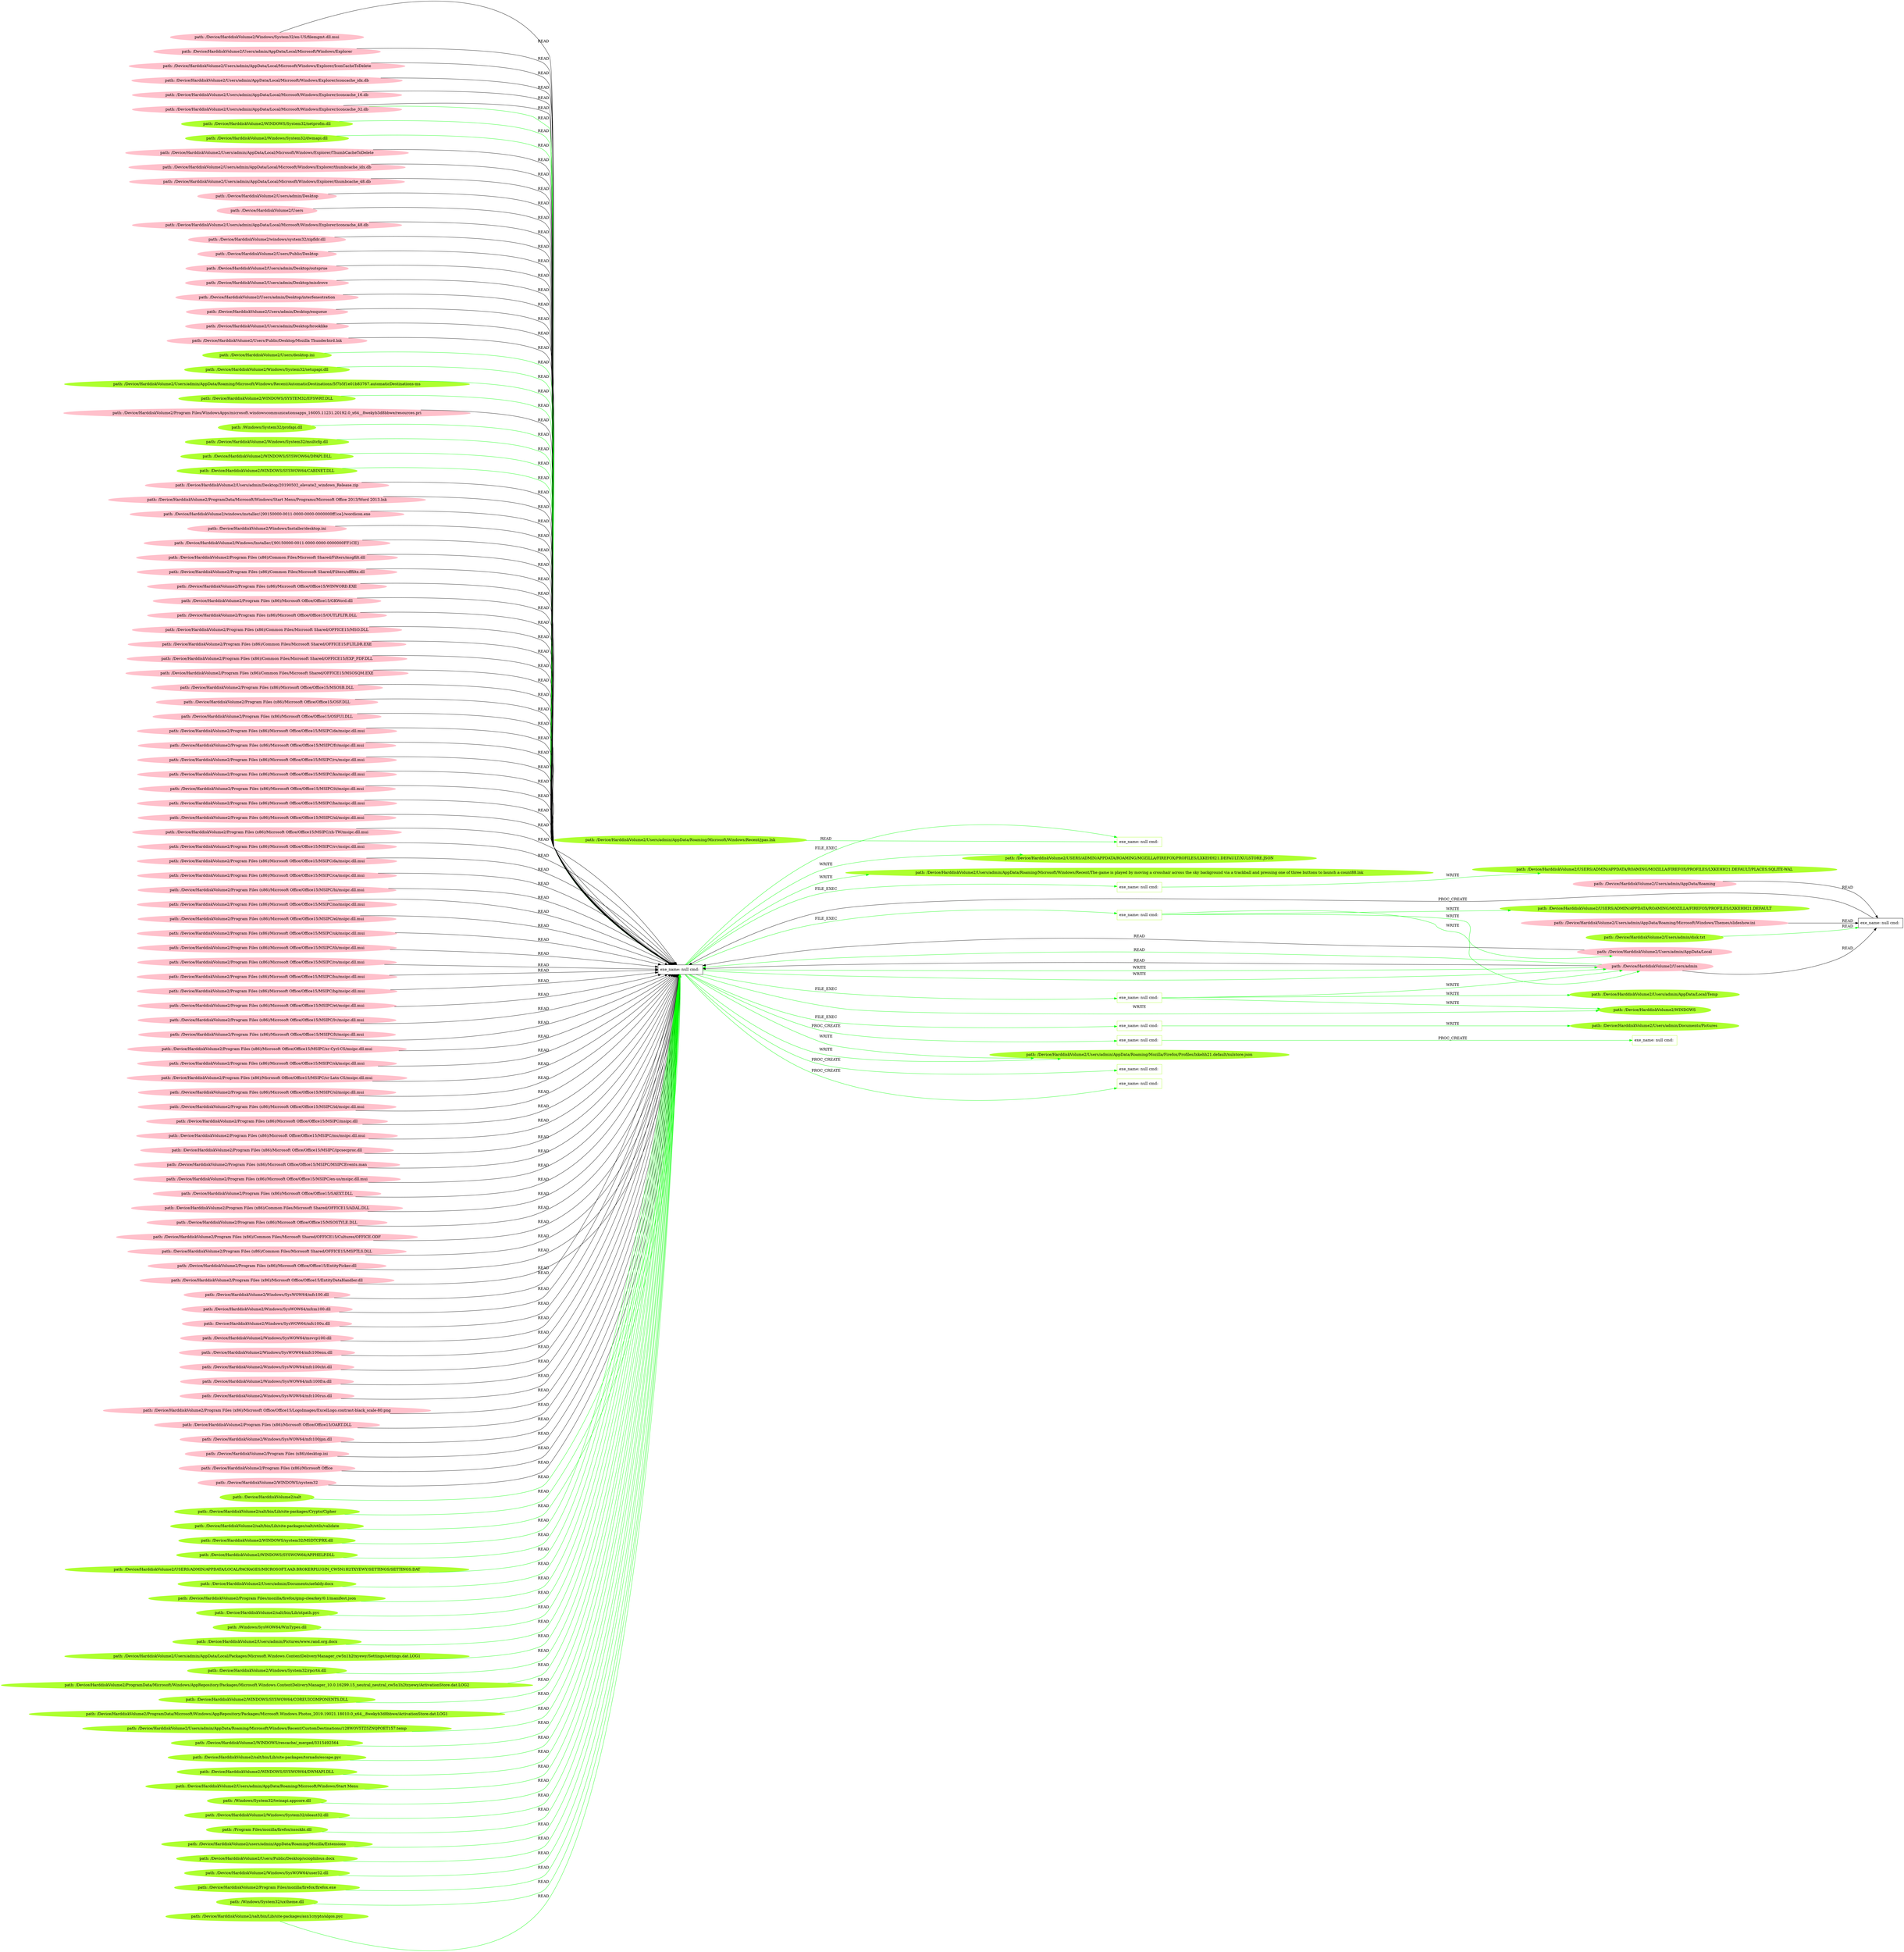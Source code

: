 digraph {
	rankdir=LR
	32 [label="exe_name: null cmd: " color=black shape=box style=solid]
	162 [label="exe_name: null cmd: " color=greenyellow shape=box style=solid]
	32 -> 162 [label=FILE_EXEC color=green]
	32 [label="exe_name: null cmd: " color=black shape=box style=solid]
	190 [label="exe_name: null cmd: " color=greenyellow shape=box style=solid]
	32 -> 190 [label=FILE_EXEC color=green]
	32 [label="exe_name: null cmd: " color=black shape=box style=solid]
	194 [label="exe_name: null cmd: " color=greenyellow shape=box style=solid]
	32 -> 194 [label=FILE_EXEC color=green]
	32 [label="exe_name: null cmd: " color=black shape=box style=solid]
	202 [label="exe_name: null cmd: " color=greenyellow shape=box style=solid]
	32 -> 202 [label=FILE_EXEC color=green]
	32 [label="exe_name: null cmd: " color=black shape=box style=solid]
	225 [label="exe_name: null cmd: " color=greenyellow shape=box style=solid]
	32 -> 225 [label=FILE_EXEC color=green]
	74 [label="path: /Device/HarddiskVolume2/Users/admin/AppData/Roaming" color=pink shape=oval style=filled]
	35 [label="exe_name: null cmd: " color=black shape=box style=solid]
	74 -> 35 [label=READ color=black]
	156 [label="path: /Device/HarddiskVolume2/Users/admin" color=pink shape=oval style=filled]
	35 [label="exe_name: null cmd: " color=black shape=box style=solid]
	156 -> 35 [label=READ color=black]
	88 [label="path: /Device/HarddiskVolume2/Users/admin/AppData/Roaming/Microsoft/Windows/Themes/slideshow.ini" color=pink shape=oval style=filled]
	35 [label="exe_name: null cmd: " color=black shape=box style=solid]
	88 -> 35 [label=READ color=black]
	35 [label="exe_name: null cmd: " color=black shape=box style=solid]
	32 [label="exe_name: null cmd: " color=black shape=box style=solid]
	35 -> 32 [label=PROC_CREATE color=black]
	80 [label="path: /Device/HarddiskVolume2/Windows/System32/en-US/filemgmt.dll.mui" color=pink shape=oval style=filled]
	32 [label="exe_name: null cmd: " color=black shape=box style=solid]
	80 -> 32 [label=READ color=black]
	36 [label="path: /Device/HarddiskVolume2/Users/admin/AppData/Local/Microsoft/Windows/Explorer" color=pink shape=oval style=filled]
	32 [label="exe_name: null cmd: " color=black shape=box style=solid]
	36 -> 32 [label=READ color=black]
	52 [label="path: /Device/HarddiskVolume2/Users/admin/AppData/Local" color=pink shape=oval style=filled]
	32 [label="exe_name: null cmd: " color=black shape=box style=solid]
	52 -> 32 [label=READ color=black]
	156 [label="path: /Device/HarddiskVolume2/Users/admin" color=pink shape=oval style=filled]
	32 [label="exe_name: null cmd: " color=black shape=box style=solid]
	156 -> 32 [label=READ color=black]
	156 [label="path: /Device/HarddiskVolume2/Users/admin" color=pink shape=oval style=filled]
	32 [label="exe_name: null cmd: " color=black shape=box style=solid]
	156 -> 32 [label=READ color=green]
	28 [label="path: /Device/HarddiskVolume2/Users/admin/AppData/Local/Microsoft/Windows/Explorer/IconCacheToDelete" color=pink shape=oval style=filled]
	32 [label="exe_name: null cmd: " color=black shape=box style=solid]
	28 -> 32 [label=READ color=black]
	87 [label="path: /Device/HarddiskVolume2/Users/admin/AppData/Local/Microsoft/Windows/Explorer/iconcache_idx.db" color=pink shape=oval style=filled]
	32 [label="exe_name: null cmd: " color=black shape=box style=solid]
	87 -> 32 [label=READ color=black]
	33 [label="path: /Device/HarddiskVolume2/Users/admin/AppData/Local/Microsoft/Windows/Explorer/iconcache_16.db" color=pink shape=oval style=filled]
	32 [label="exe_name: null cmd: " color=black shape=box style=solid]
	33 -> 32 [label=READ color=black]
	69 [label="path: /Device/HarddiskVolume2/Users/admin/AppData/Local/Microsoft/Windows/Explorer/iconcache_32.db" color=pink shape=oval style=filled]
	32 [label="exe_name: null cmd: " color=black shape=box style=solid]
	69 -> 32 [label=READ color=black]
	211 [label="path: /Device/HarddiskVolume2/WINDOWS/System32/netprofm.dll" color=greenyellow shape=oval style=filled]
	32 [label="exe_name: null cmd: " color=black shape=box style=solid]
	211 -> 32 [label=READ color=green]
	216 [label="path: /Device/HarddiskVolume2/Windows/System32/dwmapi.dll" color=greenyellow shape=oval style=filled]
	32 [label="exe_name: null cmd: " color=black shape=box style=solid]
	216 -> 32 [label=READ color=green]
	98 [label="path: /Device/HarddiskVolume2/Users/admin/AppData/Local/Microsoft/Windows/Explorer/ThumbCacheToDelete" color=pink shape=oval style=filled]
	32 [label="exe_name: null cmd: " color=black shape=box style=solid]
	98 -> 32 [label=READ color=black]
	77 [label="path: /Device/HarddiskVolume2/Users/admin/AppData/Local/Microsoft/Windows/Explorer/thumbcache_idx.db" color=pink shape=oval style=filled]
	32 [label="exe_name: null cmd: " color=black shape=box style=solid]
	77 -> 32 [label=READ color=black]
	116 [label="path: /Device/HarddiskVolume2/Users/admin/AppData/Local/Microsoft/Windows/Explorer/thumbcache_48.db" color=pink shape=oval style=filled]
	32 [label="exe_name: null cmd: " color=black shape=box style=solid]
	116 -> 32 [label=READ color=black]
	29 [label="path: /Device/HarddiskVolume2/Users/admin/Desktop" color=pink shape=oval style=filled]
	32 [label="exe_name: null cmd: " color=black shape=box style=solid]
	29 -> 32 [label=READ color=black]
	111 [label="path: /Device/HarddiskVolume2/Users" color=pink shape=oval style=filled]
	32 [label="exe_name: null cmd: " color=black shape=box style=solid]
	111 -> 32 [label=READ color=black]
	82 [label="path: /Device/HarddiskVolume2/Users/admin/AppData/Local/Microsoft/Windows/Explorer/iconcache_48.db" color=pink shape=oval style=filled]
	32 [label="exe_name: null cmd: " color=black shape=box style=solid]
	82 -> 32 [label=READ color=black]
	18 [label="path: /Device/HarddiskVolume2/windows/system32/zipfldr.dll" color=pink shape=oval style=filled]
	32 [label="exe_name: null cmd: " color=black shape=box style=solid]
	18 -> 32 [label=READ color=black]
	68 [label="path: /Device/HarddiskVolume2/Users/Public/Desktop" color=pink shape=oval style=filled]
	32 [label="exe_name: null cmd: " color=black shape=box style=solid]
	68 -> 32 [label=READ color=black]
	2 [label="path: /Device/HarddiskVolume2/Users/admin/Desktop/outsprue" color=pink shape=oval style=filled]
	32 [label="exe_name: null cmd: " color=black shape=box style=solid]
	2 -> 32 [label=READ color=black]
	62 [label="path: /Device/HarddiskVolume2/Users/admin/Desktop/misdrove" color=pink shape=oval style=filled]
	32 [label="exe_name: null cmd: " color=black shape=box style=solid]
	62 -> 32 [label=READ color=black]
	152 [label="path: /Device/HarddiskVolume2/Users/admin/Desktop/interfenestration" color=pink shape=oval style=filled]
	32 [label="exe_name: null cmd: " color=black shape=box style=solid]
	152 -> 32 [label=READ color=black]
	117 [label="path: /Device/HarddiskVolume2/Users/admin/Desktop/enqueue" color=pink shape=oval style=filled]
	32 [label="exe_name: null cmd: " color=black shape=box style=solid]
	117 -> 32 [label=READ color=black]
	25 [label="path: /Device/HarddiskVolume2/Users/admin/Desktop/brooklike" color=pink shape=oval style=filled]
	32 [label="exe_name: null cmd: " color=black shape=box style=solid]
	25 -> 32 [label=READ color=black]
	93 [label="path: /Device/HarddiskVolume2/Users/Public/Desktop/Mozilla Thunderbird.lnk" color=pink shape=oval style=filled]
	32 [label="exe_name: null cmd: " color=black shape=box style=solid]
	93 -> 32 [label=READ color=black]
	170 [label="path: /Device/HarddiskVolume2/Users/desktop.ini" color=greenyellow shape=oval style=filled]
	32 [label="exe_name: null cmd: " color=black shape=box style=solid]
	170 -> 32 [label=READ color=green]
	222 [label="path: /Device/HarddiskVolume2/Windows/System32/setupapi.dll" color=greenyellow shape=oval style=filled]
	32 [label="exe_name: null cmd: " color=black shape=box style=solid]
	222 -> 32 [label=READ color=green]
	160 [label="exe_name: null cmd: " color=greenyellow shape=box style=solid]
	161 [label="exe_name: null cmd: " color=greenyellow shape=box style=solid]
	160 -> 161 [label=PROC_CREATE color=green]
	32 [label="exe_name: null cmd: " color=black shape=box style=solid]
	160 [label="exe_name: null cmd: " color=greenyellow shape=box style=solid]
	32 -> 160 [label=PROC_CREATE color=green]
	220 [label="path: /Device/HarddiskVolume2/Users/admin/AppData/Roaming/Microsoft/Windows/Recent/AutomaticDestinations/5f7b5f1e01b83767.automaticDestinations-ms" color=greenyellow shape=oval style=filled]
	32 [label="exe_name: null cmd: " color=black shape=box style=solid]
	220 -> 32 [label=READ color=green]
	165 [label="path: /Device/HarddiskVolume2/WINDOWS/SYSTEM32/EFSWRT.DLL" color=greenyellow shape=oval style=filled]
	32 [label="exe_name: null cmd: " color=black shape=box style=solid]
	165 -> 32 [label=READ color=green]
	131 [label="path: /Device/HarddiskVolume2/Program Files/WindowsApps/microsoft.windowscommunicationsapps_16005.11231.20192.0_x64__8wekyb3d8bbwe/resources.pri" color=pink shape=oval style=filled]
	32 [label="exe_name: null cmd: " color=black shape=box style=solid]
	131 -> 32 [label=READ color=black]
	199 [label="path: /Windows/System32/profapi.dll" color=greenyellow shape=oval style=filled]
	32 [label="exe_name: null cmd: " color=black shape=box style=solid]
	199 -> 32 [label=READ color=green]
	180 [label="path: /Device/HarddiskVolume2/Windows/System32/msiltcfg.dll" color=greenyellow shape=oval style=filled]
	32 [label="exe_name: null cmd: " color=black shape=box style=solid]
	180 -> 32 [label=READ color=green]
	168 [label="path: /Device/HarddiskVolume2/WINDOWS/SYSWOW64/DPAPI.DLL" color=greenyellow shape=oval style=filled]
	32 [label="exe_name: null cmd: " color=black shape=box style=solid]
	168 -> 32 [label=READ color=green]
	172 [label="path: /Device/HarddiskVolume2/WINDOWS/SYSWOW64/CABINET.DLL" color=greenyellow shape=oval style=filled]
	32 [label="exe_name: null cmd: " color=black shape=box style=solid]
	172 -> 32 [label=READ color=green]
	39 [label="path: /Device/HarddiskVolume2/Users/admin/Desktop/20190502_elevate2_windows_Release.zip" color=pink shape=oval style=filled]
	32 [label="exe_name: null cmd: " color=black shape=box style=solid]
	39 -> 32 [label=READ color=black]
	90 [label="path: /Device/HarddiskVolume2/ProgramData/Microsoft/Windows/Start Menu/Programs/Microsoft Office 2013/Word 2013.lnk" color=pink shape=oval style=filled]
	32 [label="exe_name: null cmd: " color=black shape=box style=solid]
	90 -> 32 [label=READ color=black]
	78 [label="path: /Device/HarddiskVolume2/windows/installer/{90150000-0011-0000-0000-0000000ff1ce}/wordicon.exe" color=pink shape=oval style=filled]
	32 [label="exe_name: null cmd: " color=black shape=box style=solid]
	78 -> 32 [label=READ color=black]
	114 [label="path: /Device/HarddiskVolume2/Windows/Installer/desktop.ini" color=pink shape=oval style=filled]
	32 [label="exe_name: null cmd: " color=black shape=box style=solid]
	114 -> 32 [label=READ color=black]
	92 [label="path: /Device/HarddiskVolume2/Windows/Installer/{90150000-0011-0000-0000-0000000FF1CE}" color=pink shape=oval style=filled]
	32 [label="exe_name: null cmd: " color=black shape=box style=solid]
	92 -> 32 [label=READ color=black]
	13 [label="path: /Device/HarddiskVolume2/Program Files (x86)/Common Files/Microsoft Shared/Filters/msgfilt.dll" color=pink shape=oval style=filled]
	32 [label="exe_name: null cmd: " color=black shape=box style=solid]
	13 -> 32 [label=READ color=black]
	50 [label="path: /Device/HarddiskVolume2/Program Files (x86)/Common Files/Microsoft Shared/Filters/offfiltx.dll" color=pink shape=oval style=filled]
	32 [label="exe_name: null cmd: " color=black shape=box style=solid]
	50 -> 32 [label=READ color=black]
	101 [label="path: /Device/HarddiskVolume2/Program Files (x86)/Microsoft Office/Office15/WINWORD.EXE" color=pink shape=oval style=filled]
	32 [label="exe_name: null cmd: " color=black shape=box style=solid]
	101 -> 32 [label=READ color=black]
	126 [label="path: /Device/HarddiskVolume2/Program Files (x86)/Microsoft Office/Office15/GKWord.dll" color=pink shape=oval style=filled]
	32 [label="exe_name: null cmd: " color=black shape=box style=solid]
	126 -> 32 [label=READ color=black]
	6 [label="path: /Device/HarddiskVolume2/Program Files (x86)/Microsoft Office/Office15/OUTLFLTR.DLL" color=pink shape=oval style=filled]
	32 [label="exe_name: null cmd: " color=black shape=box style=solid]
	6 -> 32 [label=READ color=black]
	59 [label="path: /Device/HarddiskVolume2/Program Files (x86)/Common Files/Microsoft Shared/OFFICE15/MSO.DLL" color=pink shape=oval style=filled]
	32 [label="exe_name: null cmd: " color=black shape=box style=solid]
	59 -> 32 [label=READ color=black]
	97 [label="path: /Device/HarddiskVolume2/Program Files (x86)/Common Files/Microsoft Shared/OFFICE15/FLTLDR.EXE" color=pink shape=oval style=filled]
	32 [label="exe_name: null cmd: " color=black shape=box style=solid]
	97 -> 32 [label=READ color=black]
	42 [label="path: /Device/HarddiskVolume2/Program Files (x86)/Common Files/Microsoft Shared/OFFICE15/EXP_PDF.DLL" color=pink shape=oval style=filled]
	32 [label="exe_name: null cmd: " color=black shape=box style=solid]
	42 -> 32 [label=READ color=black]
	139 [label="path: /Device/HarddiskVolume2/Program Files (x86)/Common Files/Microsoft Shared/OFFICE15/MSOSQM.EXE" color=pink shape=oval style=filled]
	32 [label="exe_name: null cmd: " color=black shape=box style=solid]
	139 -> 32 [label=READ color=black]
	150 [label="path: /Device/HarddiskVolume2/Program Files (x86)/Microsoft Office/Office15/MSOSB.DLL" color=pink shape=oval style=filled]
	32 [label="exe_name: null cmd: " color=black shape=box style=solid]
	150 -> 32 [label=READ color=black]
	60 [label="path: /Device/HarddiskVolume2/Program Files (x86)/Microsoft Office/Office15/OSF.DLL" color=pink shape=oval style=filled]
	32 [label="exe_name: null cmd: " color=black shape=box style=solid]
	60 -> 32 [label=READ color=black]
	3 [label="path: /Device/HarddiskVolume2/Program Files (x86)/Microsoft Office/Office15/OSFUI.DLL" color=pink shape=oval style=filled]
	32 [label="exe_name: null cmd: " color=black shape=box style=solid]
	3 -> 32 [label=READ color=black]
	85 [label="path: /Device/HarddiskVolume2/Program Files (x86)/Microsoft Office/Office15/MSIPC/de/msipc.dll.mui" color=pink shape=oval style=filled]
	32 [label="exe_name: null cmd: " color=black shape=box style=solid]
	85 -> 32 [label=READ color=black]
	16 [label="path: /Device/HarddiskVolume2/Program Files (x86)/Microsoft Office/Office15/MSIPC/fr/msipc.dll.mui" color=pink shape=oval style=filled]
	32 [label="exe_name: null cmd: " color=black shape=box style=solid]
	16 -> 32 [label=READ color=black]
	34 [label="path: /Device/HarddiskVolume2/Program Files (x86)/Microsoft Office/Office15/MSIPC/ru/msipc.dll.mui" color=pink shape=oval style=filled]
	32 [label="exe_name: null cmd: " color=black shape=box style=solid]
	34 -> 32 [label=READ color=black]
	45 [label="path: /Device/HarddiskVolume2/Program Files (x86)/Microsoft Office/Office15/MSIPC/ko/msipc.dll.mui" color=pink shape=oval style=filled]
	32 [label="exe_name: null cmd: " color=black shape=box style=solid]
	45 -> 32 [label=READ color=black]
	67 [label="path: /Device/HarddiskVolume2/Program Files (x86)/Microsoft Office/Office15/MSIPC/it/msipc.dll.mui" color=pink shape=oval style=filled]
	32 [label="exe_name: null cmd: " color=black shape=box style=solid]
	67 -> 32 [label=READ color=black]
	26 [label="path: /Device/HarddiskVolume2/Program Files (x86)/Microsoft Office/Office15/MSIPC/he/msipc.dll.mui" color=pink shape=oval style=filled]
	32 [label="exe_name: null cmd: " color=black shape=box style=solid]
	26 -> 32 [label=READ color=black]
	138 [label="path: /Device/HarddiskVolume2/Program Files (x86)/Microsoft Office/Office15/MSIPC/nl/msipc.dll.mui" color=pink shape=oval style=filled]
	32 [label="exe_name: null cmd: " color=black shape=box style=solid]
	138 -> 32 [label=READ color=black]
	30 [label="path: /Device/HarddiskVolume2/Program Files (x86)/Microsoft Office/Office15/MSIPC/zh-TW/msipc.dll.mui" color=pink shape=oval style=filled]
	32 [label="exe_name: null cmd: " color=black shape=box style=solid]
	30 -> 32 [label=READ color=black]
	115 [label="path: /Device/HarddiskVolume2/Program Files (x86)/Microsoft Office/Office15/MSIPC/sv/msipc.dll.mui" color=pink shape=oval style=filled]
	32 [label="exe_name: null cmd: " color=black shape=box style=solid]
	115 -> 32 [label=READ color=black]
	137 [label="path: /Device/HarddiskVolume2/Program Files (x86)/Microsoft Office/Office15/MSIPC/da/msipc.dll.mui" color=pink shape=oval style=filled]
	32 [label="exe_name: null cmd: " color=black shape=box style=solid]
	137 -> 32 [label=READ color=black]
	147 [label="path: /Device/HarddiskVolume2/Program Files (x86)/Microsoft Office/Office15/MSIPC/ca/msipc.dll.mui" color=pink shape=oval style=filled]
	32 [label="exe_name: null cmd: " color=black shape=box style=solid]
	147 -> 32 [label=READ color=black]
	134 [label="path: /Device/HarddiskVolume2/Program Files (x86)/Microsoft Office/Office15/MSIPC/hi/msipc.dll.mui" color=pink shape=oval style=filled]
	32 [label="exe_name: null cmd: " color=black shape=box style=solid]
	134 -> 32 [label=READ color=black]
	81 [label="path: /Device/HarddiskVolume2/Program Files (x86)/Microsoft Office/Office15/MSIPC/no/msipc.dll.mui" color=pink shape=oval style=filled]
	32 [label="exe_name: null cmd: " color=black shape=box style=solid]
	81 -> 32 [label=READ color=black]
	19 [label="path: /Device/HarddiskVolume2/Program Files (x86)/Microsoft Office/Office15/MSIPC/el/msipc.dll.mui" color=pink shape=oval style=filled]
	32 [label="exe_name: null cmd: " color=black shape=box style=solid]
	19 -> 32 [label=READ color=black]
	7 [label="path: /Device/HarddiskVolume2/Program Files (x86)/Microsoft Office/Office15/MSIPC/uk/msipc.dll.mui" color=pink shape=oval style=filled]
	32 [label="exe_name: null cmd: " color=black shape=box style=solid]
	7 -> 32 [label=READ color=black]
	23 [label="path: /Device/HarddiskVolume2/Program Files (x86)/Microsoft Office/Office15/MSIPC/th/msipc.dll.mui" color=pink shape=oval style=filled]
	32 [label="exe_name: null cmd: " color=black shape=box style=solid]
	23 -> 32 [label=READ color=black]
	24 [label="path: /Device/HarddiskVolume2/Program Files (x86)/Microsoft Office/Office15/MSIPC/ro/msipc.dll.mui" color=pink shape=oval style=filled]
	32 [label="exe_name: null cmd: " color=black shape=box style=solid]
	24 -> 32 [label=READ color=black]
	55 [label="path: /Device/HarddiskVolume2/Program Files (x86)/Microsoft Office/Office15/MSIPC/hu/msipc.dll.mui" color=pink shape=oval style=filled]
	32 [label="exe_name: null cmd: " color=black shape=box style=solid]
	55 -> 32 [label=READ color=black]
	57 [label="path: /Device/HarddiskVolume2/Program Files (x86)/Microsoft Office/Office15/MSIPC/bg/msipc.dll.mui" color=pink shape=oval style=filled]
	32 [label="exe_name: null cmd: " color=black shape=box style=solid]
	57 -> 32 [label=READ color=black]
	105 [label="path: /Device/HarddiskVolume2/Program Files (x86)/Microsoft Office/Office15/MSIPC/et/msipc.dll.mui" color=pink shape=oval style=filled]
	32 [label="exe_name: null cmd: " color=black shape=box style=solid]
	105 -> 32 [label=READ color=black]
	154 [label="path: /Device/HarddiskVolume2/Program Files (x86)/Microsoft Office/Office15/MSIPC/lv/msipc.dll.mui" color=pink shape=oval style=filled]
	32 [label="exe_name: null cmd: " color=black shape=box style=solid]
	154 -> 32 [label=READ color=black]
	61 [label="path: /Device/HarddiskVolume2/Program Files (x86)/Microsoft Office/Office15/MSIPC/lt/msipc.dll.mui" color=pink shape=oval style=filled]
	32 [label="exe_name: null cmd: " color=black shape=box style=solid]
	61 -> 32 [label=READ color=black]
	146 [label="path: /Device/HarddiskVolume2/Program Files (x86)/Microsoft Office/Office15/MSIPC/sr-Cyrl-CS/msipc.dll.mui" color=pink shape=oval style=filled]
	32 [label="exe_name: null cmd: " color=black shape=box style=solid]
	146 -> 32 [label=READ color=black]
	14 [label="path: /Device/HarddiskVolume2/Program Files (x86)/Microsoft Office/Office15/MSIPC/sk/msipc.dll.mui" color=pink shape=oval style=filled]
	32 [label="exe_name: null cmd: " color=black shape=box style=solid]
	14 -> 32 [label=READ color=black]
	5 [label="path: /Device/HarddiskVolume2/Program Files (x86)/Microsoft Office/Office15/MSIPC/sr-Latn-CS/msipc.dll.mui" color=pink shape=oval style=filled]
	32 [label="exe_name: null cmd: " color=black shape=box style=solid]
	5 -> 32 [label=READ color=black]
	8 [label="path: /Device/HarddiskVolume2/Program Files (x86)/Microsoft Office/Office15/MSIPC/sl/msipc.dll.mui" color=pink shape=oval style=filled]
	32 [label="exe_name: null cmd: " color=black shape=box style=solid]
	8 -> 32 [label=READ color=black]
	130 [label="path: /Device/HarddiskVolume2/Program Files (x86)/Microsoft Office/Office15/MSIPC/id/msipc.dll.mui" color=pink shape=oval style=filled]
	32 [label="exe_name: null cmd: " color=black shape=box style=solid]
	130 -> 32 [label=READ color=black]
	112 [label="path: /Device/HarddiskVolume2/Program Files (x86)/Microsoft Office/Office15/MSIPC/msipc.dll" color=pink shape=oval style=filled]
	32 [label="exe_name: null cmd: " color=black shape=box style=solid]
	112 -> 32 [label=READ color=black]
	142 [label="path: /Device/HarddiskVolume2/Program Files (x86)/Microsoft Office/Office15/MSIPC/ms/msipc.dll.mui" color=pink shape=oval style=filled]
	32 [label="exe_name: null cmd: " color=black shape=box style=solid]
	142 -> 32 [label=READ color=black]
	151 [label="path: /Device/HarddiskVolume2/Program Files (x86)/Microsoft Office/Office15/MSIPC/ipcsecproc.dll" color=pink shape=oval style=filled]
	32 [label="exe_name: null cmd: " color=black shape=box style=solid]
	151 -> 32 [label=READ color=black]
	91 [label="path: /Device/HarddiskVolume2/Program Files (x86)/Microsoft Office/Office15/MSIPC/MSIPCEvents.man" color=pink shape=oval style=filled]
	32 [label="exe_name: null cmd: " color=black shape=box style=solid]
	91 -> 32 [label=READ color=black]
	133 [label="path: /Device/HarddiskVolume2/Program Files (x86)/Microsoft Office/Office15/MSIPC/en-us/msipc.dll.mui" color=pink shape=oval style=filled]
	32 [label="exe_name: null cmd: " color=black shape=box style=solid]
	133 -> 32 [label=READ color=black]
	17 [label="path: /Device/HarddiskVolume2/Program Files (x86)/Microsoft Office/Office15/SAEXT.DLL" color=pink shape=oval style=filled]
	32 [label="exe_name: null cmd: " color=black shape=box style=solid]
	17 -> 32 [label=READ color=black]
	129 [label="path: /Device/HarddiskVolume2/Program Files (x86)/Common Files/Microsoft Shared/OFFICE15/ADAL.DLL" color=pink shape=oval style=filled]
	32 [label="exe_name: null cmd: " color=black shape=box style=solid]
	129 -> 32 [label=READ color=black]
	41 [label="path: /Device/HarddiskVolume2/Program Files (x86)/Microsoft Office/Office15/MSOSTYLE.DLL" color=pink shape=oval style=filled]
	32 [label="exe_name: null cmd: " color=black shape=box style=solid]
	41 -> 32 [label=READ color=black]
	132 [label="path: /Device/HarddiskVolume2/Program Files (x86)/Common Files/Microsoft Shared/OFFICE15/Cultures/OFFICE.ODF" color=pink shape=oval style=filled]
	32 [label="exe_name: null cmd: " color=black shape=box style=solid]
	132 -> 32 [label=READ color=black]
	145 [label="path: /Device/HarddiskVolume2/Program Files (x86)/Common Files/Microsoft Shared/OFFICE15/MSPTLS.DLL" color=pink shape=oval style=filled]
	32 [label="exe_name: null cmd: " color=black shape=box style=solid]
	145 -> 32 [label=READ color=black]
	99 [label="path: /Device/HarddiskVolume2/Program Files (x86)/Microsoft Office/Office15/EntityPicker.dll" color=pink shape=oval style=filled]
	32 [label="exe_name: null cmd: " color=black shape=box style=solid]
	99 -> 32 [label=READ color=black]
	143 [label="path: /Device/HarddiskVolume2/Program Files (x86)/Microsoft Office/Office15/EntityDataHandler.dll" color=pink shape=oval style=filled]
	32 [label="exe_name: null cmd: " color=black shape=box style=solid]
	143 -> 32 [label=READ color=black]
	12 [label="path: /Device/HarddiskVolume2/Windows/SysWOW64/mfc100.dll" color=pink shape=oval style=filled]
	32 [label="exe_name: null cmd: " color=black shape=box style=solid]
	12 -> 32 [label=READ color=black]
	148 [label="path: /Device/HarddiskVolume2/Windows/SysWOW64/mfcm100.dll" color=pink shape=oval style=filled]
	32 [label="exe_name: null cmd: " color=black shape=box style=solid]
	148 -> 32 [label=READ color=black]
	49 [label="path: /Device/HarddiskVolume2/Windows/SysWOW64/mfc100u.dll" color=pink shape=oval style=filled]
	32 [label="exe_name: null cmd: " color=black shape=box style=solid]
	49 -> 32 [label=READ color=black]
	71 [label="path: /Device/HarddiskVolume2/Windows/SysWOW64/msvcp100.dll" color=pink shape=oval style=filled]
	32 [label="exe_name: null cmd: " color=black shape=box style=solid]
	71 -> 32 [label=READ color=black]
	10 [label="path: /Device/HarddiskVolume2/Windows/SysWOW64/mfc100enu.dll" color=pink shape=oval style=filled]
	32 [label="exe_name: null cmd: " color=black shape=box style=solid]
	10 -> 32 [label=READ color=black]
	63 [label="path: /Device/HarddiskVolume2/Windows/SysWOW64/mfc100cht.dll" color=pink shape=oval style=filled]
	32 [label="exe_name: null cmd: " color=black shape=box style=solid]
	63 -> 32 [label=READ color=black]
	37 [label="path: /Device/HarddiskVolume2/Windows/SysWOW64/mfc100fra.dll" color=pink shape=oval style=filled]
	32 [label="exe_name: null cmd: " color=black shape=box style=solid]
	37 -> 32 [label=READ color=black]
	21 [label="path: /Device/HarddiskVolume2/Windows/SysWOW64/mfc100rus.dll" color=pink shape=oval style=filled]
	32 [label="exe_name: null cmd: " color=black shape=box style=solid]
	21 -> 32 [label=READ color=black]
	48 [label="path: /Device/HarddiskVolume2/Program Files (x86)/Microsoft Office/Office15/LogoImages/ExcelLogo.contrast-black_scale-80.png" color=pink shape=oval style=filled]
	32 [label="exe_name: null cmd: " color=black shape=box style=solid]
	48 -> 32 [label=READ color=black]
	155 [label="path: /Device/HarddiskVolume2/Program Files (x86)/Microsoft Office/Office15/OART.DLL" color=pink shape=oval style=filled]
	32 [label="exe_name: null cmd: " color=black shape=box style=solid]
	155 -> 32 [label=READ color=black]
	102 [label="path: /Device/HarddiskVolume2/Windows/SysWOW64/mfc100jpn.dll" color=pink shape=oval style=filled]
	32 [label="exe_name: null cmd: " color=black shape=box style=solid]
	102 -> 32 [label=READ color=black]
	84 [label="path: /Device/HarddiskVolume2/Program Files (x86)/desktop.ini" color=pink shape=oval style=filled]
	32 [label="exe_name: null cmd: " color=black shape=box style=solid]
	84 -> 32 [label=READ color=black]
	64 [label="path: /Device/HarddiskVolume2/Program Files (x86)/Microsoft Office" color=pink shape=oval style=filled]
	32 [label="exe_name: null cmd: " color=black shape=box style=solid]
	64 -> 32 [label=READ color=black]
	4 [label="path: /Device/HarddiskVolume2/WINDOWS/system32" color=pink shape=oval style=filled]
	32 [label="exe_name: null cmd: " color=black shape=box style=solid]
	4 -> 32 [label=READ color=black]
	223 [label="path: /Device/HarddiskVolume2/salt" color=greenyellow shape=oval style=filled]
	32 [label="exe_name: null cmd: " color=black shape=box style=solid]
	223 -> 32 [label=READ color=green]
	178 [label="path: /Device/HarddiskVolume2/salt/bin/Lib/site-packages/Crypto/Cipher" color=greenyellow shape=oval style=filled]
	32 [label="exe_name: null cmd: " color=black shape=box style=solid]
	178 -> 32 [label=READ color=green]
	198 [label="path: /Device/HarddiskVolume2/salt/bin/Lib/site-packages/salt/utils/validate" color=greenyellow shape=oval style=filled]
	32 [label="exe_name: null cmd: " color=black shape=box style=solid]
	198 -> 32 [label=READ color=green]
	69 [label="path: /Device/HarddiskVolume2/Users/admin/AppData/Local/Microsoft/Windows/Explorer/iconcache_32.db" color=pink shape=oval style=filled]
	32 [label="exe_name: null cmd: " color=black shape=box style=solid]
	69 -> 32 [label=READ color=green]
	164 [label="path: /Device/HarddiskVolume2/WINDOWS/system32/MSDTCPRX.dll" color=greenyellow shape=oval style=filled]
	32 [label="exe_name: null cmd: " color=black shape=box style=solid]
	164 -> 32 [label=READ color=green]
	188 [label="path: /Device/HarddiskVolume2/WINDOWS/SYSWOW64/APPHELP.DLL" color=greenyellow shape=oval style=filled]
	32 [label="exe_name: null cmd: " color=black shape=box style=solid]
	188 -> 32 [label=READ color=green]
	215 [label="path: /Device/HarddiskVolume2/USERS/ADMIN/APPDATA/LOCAL/PACKAGES/MICROSOFT.AAD.BROKERPLUGIN_CW5N1H2TXYEWY/SETTINGS/SETTINGS.DAT" color=greenyellow shape=oval style=filled]
	32 [label="exe_name: null cmd: " color=black shape=box style=solid]
	215 -> 32 [label=READ color=green]
	32 [label="exe_name: null cmd: " color=black shape=box style=solid]
	156 [label="path: /Device/HarddiskVolume2/Users/admin" color=pink shape=oval style=filled]
	32 -> 156 [label=WRITE color=green]
	205 [label="path: /Device/HarddiskVolume2/Users/admin/Documents/aefaldy.docx" color=greenyellow shape=oval style=filled]
	32 [label="exe_name: null cmd: " color=black shape=box style=solid]
	205 -> 32 [label=READ color=green]
	174 [label="path: /Device/HarddiskVolume2/Program Files/mozilla/firefox/gmp-clearkey/0.1/manifest.json" color=greenyellow shape=oval style=filled]
	32 [label="exe_name: null cmd: " color=black shape=box style=solid]
	174 -> 32 [label=READ color=green]
	32 [label="exe_name: null cmd: " color=black shape=box style=solid]
	179 [label="path: /Device/HarddiskVolume2/Users/admin/AppData/Roaming/Mozilla/Firefox/Profiles/lxkehh21.default/xulstore.json" color=greenyellow shape=oval style=filled]
	32 -> 179 [label=WRITE color=green]
	182 [label="path: /Device/HarddiskVolume2/salt/bin/Lib/ntpath.pyc" color=greenyellow shape=oval style=filled]
	32 [label="exe_name: null cmd: " color=black shape=box style=solid]
	182 -> 32 [label=READ color=green]
	159 [label="path: /Device/HarddiskVolume2/Users/admin/disk.txt" color=greenyellow shape=oval style=filled]
	35 [label="exe_name: null cmd: " color=black shape=box style=solid]
	159 -> 35 [label=READ color=green]
	221 [label="path: /Windows/SysWOW64/WinTypes.dll" color=greenyellow shape=oval style=filled]
	32 [label="exe_name: null cmd: " color=black shape=box style=solid]
	221 -> 32 [label=READ color=green]
	200 [label="path: /Device/HarddiskVolume2/Users/admin/Pictures/www.rand.org.docx" color=greenyellow shape=oval style=filled]
	32 [label="exe_name: null cmd: " color=black shape=box style=solid]
	200 -> 32 [label=READ color=green]
	177 [label="path: /Device/HarddiskVolume2/Users/admin/AppData/Local/Packages/Microsoft.Windows.ContentDeliveryManager_cw5n1h2txyewy/Settings/settings.dat.LOG1" color=greenyellow shape=oval style=filled]
	32 [label="exe_name: null cmd: " color=black shape=box style=solid]
	177 -> 32 [label=READ color=green]
	218 [label="path: /Device/HarddiskVolume2/Windows/System32/rpcrt4.dll" color=greenyellow shape=oval style=filled]
	32 [label="exe_name: null cmd: " color=black shape=box style=solid]
	218 -> 32 [label=READ color=green]
	167 [label="path: /Device/HarddiskVolume2/ProgramData/Microsoft/Windows/AppRepository/Packages/Microsoft.Windows.ContentDeliveryManager_10.0.16299.15_neutral_neutral_cw5n1h2txyewy/ActivationStore.dat.LOG2" color=greenyellow shape=oval style=filled]
	32 [label="exe_name: null cmd: " color=black shape=box style=solid]
	167 -> 32 [label=READ color=green]
	224 [label="path: /Device/HarddiskVolume2/WINDOWS/SYSWOW64/COREUICOMPONENTS.DLL" color=greenyellow shape=oval style=filled]
	32 [label="exe_name: null cmd: " color=black shape=box style=solid]
	224 -> 32 [label=READ color=green]
	203 [label="path: /Device/HarddiskVolume2/Users/admin/AppData/Roaming/Microsoft/Windows/Recent/jpas.lnk" color=greenyellow shape=oval style=filled]
	202 [label="exe_name: null cmd: " color=greenyellow shape=box style=solid]
	203 -> 202 [label=READ color=green]
	190 [label="exe_name: null cmd: " color=greenyellow shape=box style=solid]
	156 [label="path: /Device/HarddiskVolume2/Users/admin" color=pink shape=oval style=filled]
	190 -> 156 [label=WRITE color=green]
	190 [label="exe_name: null cmd: " color=greenyellow shape=box style=solid]
	191 [label="path: /Device/HarddiskVolume2/WINDOWS" color=greenyellow shape=oval style=filled]
	190 -> 191 [label=WRITE color=green]
	190 [label="exe_name: null cmd: " color=greenyellow shape=box style=solid]
	192 [label="path: /Device/HarddiskVolume2/Users/admin/AppData/Local/Temp" color=greenyellow shape=oval style=filled]
	190 -> 192 [label=WRITE color=green]
	209 [label="path: /Device/HarddiskVolume2/ProgramData/Microsoft/Windows/AppRepository/Packages/Microsoft.Windows.Photos_2019.19021.18010.0_x64__8wekyb3d8bbwe/ActivationStore.dat.LOG1" color=greenyellow shape=oval style=filled]
	32 [label="exe_name: null cmd: " color=black shape=box style=solid]
	209 -> 32 [label=READ color=green]
	176 [label="path: /Device/HarddiskVolume2/Users/admin/AppData/Roaming/Microsoft/Windows/Recent/CustomDestinations/128WOV5TZ5ZNQPOET157.temp" color=greenyellow shape=oval style=filled]
	32 [label="exe_name: null cmd: " color=black shape=box style=solid]
	176 -> 32 [label=READ color=green]
	207 [label="path: /Device/HarddiskVolume2/WINDOWS/rescache/_merged/3315492564" color=greenyellow shape=oval style=filled]
	32 [label="exe_name: null cmd: " color=black shape=box style=solid]
	207 -> 32 [label=READ color=green]
	184 [label="path: /Device/HarddiskVolume2/salt/bin/Lib/site-packages/tornado/escape.pyc" color=greenyellow shape=oval style=filled]
	32 [label="exe_name: null cmd: " color=black shape=box style=solid]
	184 -> 32 [label=READ color=green]
	208 [label="path: /Device/HarddiskVolume2/WINDOWS/SYSWOW64/DWMAPI.DLL" color=greenyellow shape=oval style=filled]
	32 [label="exe_name: null cmd: " color=black shape=box style=solid]
	208 -> 32 [label=READ color=green]
	32 [label="exe_name: null cmd: " color=black shape=box style=solid]
	191 [label="path: /Device/HarddiskVolume2/WINDOWS" color=greenyellow shape=oval style=filled]
	32 -> 191 [label=WRITE color=green]
	214 [label="path: /Device/HarddiskVolume2/Users/admin/AppData/Roaming/Microsoft/Windows/Start Menu" color=greenyellow shape=oval style=filled]
	32 [label="exe_name: null cmd: " color=black shape=box style=solid]
	214 -> 32 [label=READ color=green]
	162 [label="exe_name: null cmd: " color=greenyellow shape=box style=solid]
	163 [label="path: /Device/HarddiskVolume2/USERS/ADMIN/APPDATA/ROAMING/MOZILLA/FIREFOX/PROFILES/LXKEHH21.DEFAULT/PLACES.SQLITE-WAL" color=greenyellow shape=oval style=filled]
	162 -> 163 [label=WRITE color=green]
	32 [label="exe_name: null cmd: " color=black shape=box style=solid]
	179 [label="path: /Device/HarddiskVolume2/Users/admin/AppData/Roaming/Mozilla/Firefox/Profiles/lxkehh21.default/xulstore.json" color=greenyellow shape=oval style=filled]
	32 -> 179 [label=WRITE color=green]
	219 [label="path: /Windows/System32/twinapi.appcore.dll" color=greenyellow shape=oval style=filled]
	32 [label="exe_name: null cmd: " color=black shape=box style=solid]
	219 -> 32 [label=READ color=green]
	32 [label="exe_name: null cmd: " color=black shape=box style=solid]
	213 [label="exe_name: null cmd: " color=greenyellow shape=box style=solid]
	32 -> 213 [label=PROC_CREATE color=green]
	175 [label="path: /Device/HarddiskVolume2/Windows/System32/oleaut32.dll" color=greenyellow shape=oval style=filled]
	32 [label="exe_name: null cmd: " color=black shape=box style=solid]
	175 -> 32 [label=READ color=green]
	32 [label="exe_name: null cmd: " color=black shape=box style=solid]
	156 [label="path: /Device/HarddiskVolume2/Users/admin" color=pink shape=oval style=filled]
	32 -> 156 [label=WRITE color=green]
	169 [label="path: /Program Files/mozilla/firefox/nssckbi.dll" color=greenyellow shape=oval style=filled]
	32 [label="exe_name: null cmd: " color=black shape=box style=solid]
	169 -> 32 [label=READ color=green]
	212 [label="path: /Device/HarddiskVolume2/users/admin/AppData/Roaming/Mozilla/Extensions" color=greenyellow shape=oval style=filled]
	32 [label="exe_name: null cmd: " color=black shape=box style=solid]
	212 -> 32 [label=READ color=green]
	181 [label="path: /Device/HarddiskVolume2/Users/Public/Desktop/sciophilous.docx" color=greenyellow shape=oval style=filled]
	32 [label="exe_name: null cmd: " color=black shape=box style=solid]
	181 -> 32 [label=READ color=green]
	185 [label="path: /Device/HarddiskVolume2/Windows/SysWOW64/user32.dll" color=greenyellow shape=oval style=filled]
	32 [label="exe_name: null cmd: " color=black shape=box style=solid]
	185 -> 32 [label=READ color=green]
	183 [label="path: /Device/HarddiskVolume2/Program Files/mozilla/firefox/firefox.exe" color=greenyellow shape=oval style=filled]
	32 [label="exe_name: null cmd: " color=black shape=box style=solid]
	183 -> 32 [label=READ color=green]
	166 [label="path: /Windows/System32/uxtheme.dll" color=greenyellow shape=oval style=filled]
	32 [label="exe_name: null cmd: " color=black shape=box style=solid]
	166 -> 32 [label=READ color=green]
	171 [label="path: /Device/HarddiskVolume2/salt/bin/Lib/site-packages/asn1crypto/algos.pyc" color=greenyellow shape=oval style=filled]
	32 [label="exe_name: null cmd: " color=black shape=box style=solid]
	171 -> 32 [label=READ color=green]
	225 [label="exe_name: null cmd: " color=greenyellow shape=box style=solid]
	226 [label="path: /Device/HarddiskVolume2/Users/admin/Documents/Pictures" color=greenyellow shape=oval style=filled]
	225 -> 226 [label=WRITE color=green]
	32 [label="exe_name: null cmd: " color=black shape=box style=solid]
	201 [label="exe_name: null cmd: " color=greenyellow shape=box style=solid]
	32 -> 201 [label=PROC_CREATE color=green]
	194 [label="exe_name: null cmd: " color=greenyellow shape=box style=solid]
	52 [label="path: /Device/HarddiskVolume2/Users/admin/AppData/Local" color=pink shape=oval style=filled]
	194 -> 52 [label=WRITE color=green]
	194 [label="exe_name: null cmd: " color=greenyellow shape=box style=solid]
	196 [label="path: /Device/HarddiskVolume2/USERS/ADMIN/APPDATA/ROAMING/MOZILLA/FIREFOX/PROFILES/LXKEHH21.DEFAULT" color=greenyellow shape=oval style=filled]
	194 -> 196 [label=WRITE color=green]
	194 [label="exe_name: null cmd: " color=greenyellow shape=box style=solid]
	156 [label="path: /Device/HarddiskVolume2/Users/admin" color=pink shape=oval style=filled]
	194 -> 156 [label=WRITE color=green]
	32 [label="exe_name: null cmd: " color=black shape=box style=solid]
	187 [label="path: /Device/HarddiskVolume2/USERS/ADMIN/APPDATA/ROAMING/MOZILLA/FIREFOX/PROFILES/LXKEHH21.DEFAULT/XULSTORE.JSON" color=greenyellow shape=oval style=filled]
	32 -> 187 [label=WRITE color=green]
	32 [label="exe_name: null cmd: " color=black shape=box style=solid]
	186 [label="path: /Device/HarddiskVolume2/Users/admin/AppData/Roaming/Microsoft/Windows/Recent/The game is played by moving a crosshair across the sky background via a trackball and pressing one of three buttons to launch a count88.lnk" color=greenyellow shape=oval style=filled]
	32 -> 186 [label=WRITE color=green]
}
